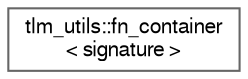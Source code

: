 digraph "Graphical Class Hierarchy"
{
 // LATEX_PDF_SIZE
  bgcolor="transparent";
  edge [fontname=FreeSans,fontsize=10,labelfontname=FreeSans,labelfontsize=10];
  node [fontname=FreeSans,fontsize=10,shape=box,height=0.2,width=0.4];
  rankdir="LR";
  Node0 [id="Node000000",label="tlm_utils::fn_container\l\< signature \>",height=0.2,width=0.4,color="grey40", fillcolor="white", style="filled",URL="$a01325.html",tooltip=" "];
}

